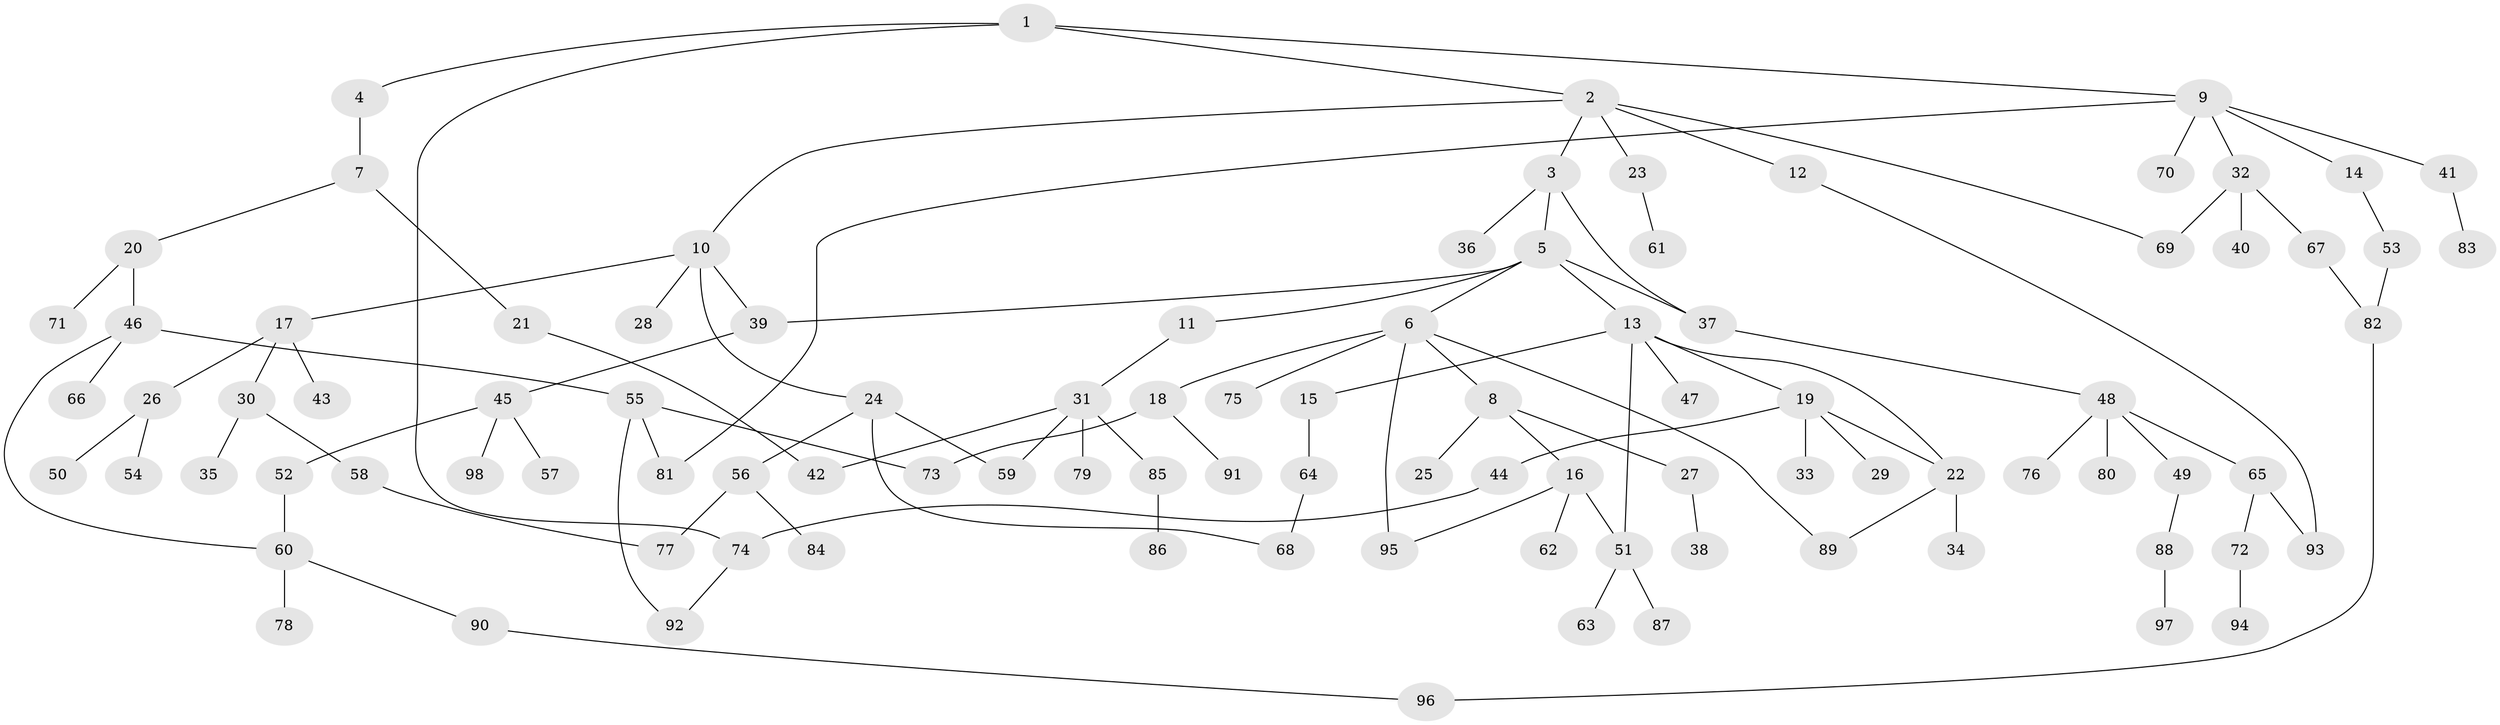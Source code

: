 // Generated by graph-tools (version 1.1) at 2025/34/03/09/25 02:34:24]
// undirected, 98 vertices, 116 edges
graph export_dot {
graph [start="1"]
  node [color=gray90,style=filled];
  1;
  2;
  3;
  4;
  5;
  6;
  7;
  8;
  9;
  10;
  11;
  12;
  13;
  14;
  15;
  16;
  17;
  18;
  19;
  20;
  21;
  22;
  23;
  24;
  25;
  26;
  27;
  28;
  29;
  30;
  31;
  32;
  33;
  34;
  35;
  36;
  37;
  38;
  39;
  40;
  41;
  42;
  43;
  44;
  45;
  46;
  47;
  48;
  49;
  50;
  51;
  52;
  53;
  54;
  55;
  56;
  57;
  58;
  59;
  60;
  61;
  62;
  63;
  64;
  65;
  66;
  67;
  68;
  69;
  70;
  71;
  72;
  73;
  74;
  75;
  76;
  77;
  78;
  79;
  80;
  81;
  82;
  83;
  84;
  85;
  86;
  87;
  88;
  89;
  90;
  91;
  92;
  93;
  94;
  95;
  96;
  97;
  98;
  1 -- 2;
  1 -- 4;
  1 -- 9;
  1 -- 74;
  2 -- 3;
  2 -- 10;
  2 -- 12;
  2 -- 23;
  2 -- 69;
  3 -- 5;
  3 -- 36;
  3 -- 37;
  4 -- 7;
  5 -- 6;
  5 -- 11;
  5 -- 13;
  5 -- 37;
  5 -- 39;
  6 -- 8;
  6 -- 18;
  6 -- 75;
  6 -- 89;
  6 -- 95;
  7 -- 20;
  7 -- 21;
  8 -- 16;
  8 -- 25;
  8 -- 27;
  9 -- 14;
  9 -- 32;
  9 -- 41;
  9 -- 70;
  9 -- 81;
  10 -- 17;
  10 -- 24;
  10 -- 28;
  10 -- 39;
  11 -- 31;
  12 -- 93;
  13 -- 15;
  13 -- 19;
  13 -- 22;
  13 -- 47;
  13 -- 51;
  14 -- 53;
  15 -- 64;
  16 -- 51;
  16 -- 62;
  16 -- 95;
  17 -- 26;
  17 -- 30;
  17 -- 43;
  18 -- 73;
  18 -- 91;
  19 -- 29;
  19 -- 33;
  19 -- 44;
  19 -- 22;
  20 -- 46;
  20 -- 71;
  21 -- 42;
  22 -- 34;
  22 -- 89;
  23 -- 61;
  24 -- 56;
  24 -- 59;
  24 -- 68;
  26 -- 50;
  26 -- 54;
  27 -- 38;
  30 -- 35;
  30 -- 58;
  31 -- 79;
  31 -- 85;
  31 -- 59;
  31 -- 42;
  32 -- 40;
  32 -- 67;
  32 -- 69;
  37 -- 48;
  39 -- 45;
  41 -- 83;
  44 -- 74;
  45 -- 52;
  45 -- 57;
  45 -- 98;
  46 -- 55;
  46 -- 60;
  46 -- 66;
  48 -- 49;
  48 -- 65;
  48 -- 76;
  48 -- 80;
  49 -- 88;
  51 -- 63;
  51 -- 87;
  52 -- 60;
  53 -- 82;
  55 -- 81;
  55 -- 92;
  55 -- 73;
  56 -- 84;
  56 -- 77;
  58 -- 77;
  60 -- 78;
  60 -- 90;
  64 -- 68;
  65 -- 72;
  65 -- 93;
  67 -- 82;
  72 -- 94;
  74 -- 92;
  82 -- 96;
  85 -- 86;
  88 -- 97;
  90 -- 96;
}
